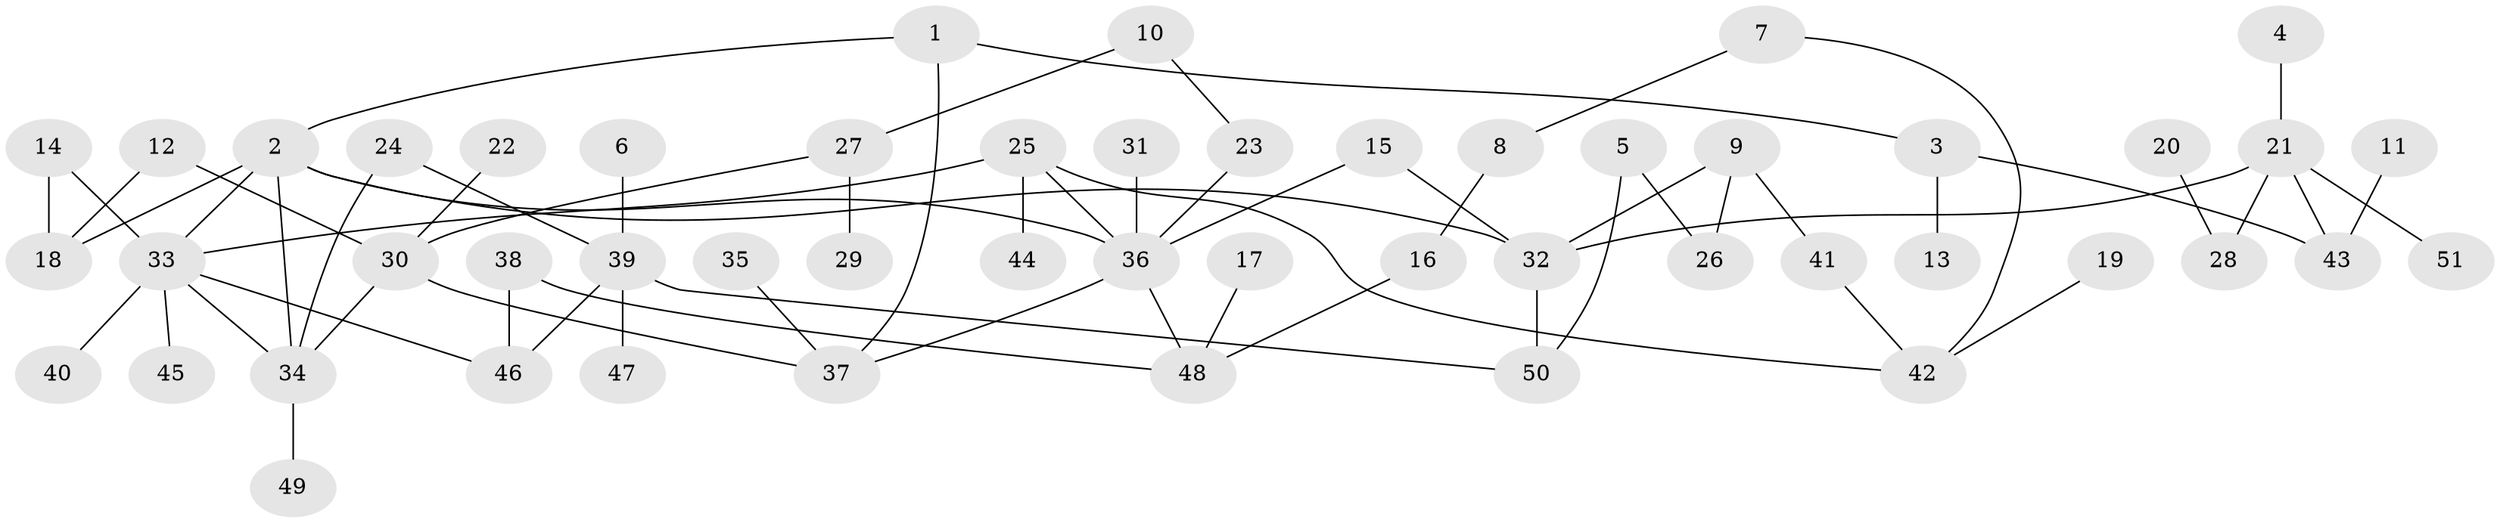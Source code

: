 // original degree distribution, {4: 0.10784313725490197, 7: 0.0196078431372549, 5: 0.049019607843137254, 1: 0.38235294117647056, 6: 0.0196078431372549, 2: 0.30392156862745096, 3: 0.11764705882352941}
// Generated by graph-tools (version 1.1) at 2025/49/03/09/25 03:49:21]
// undirected, 51 vertices, 65 edges
graph export_dot {
graph [start="1"]
  node [color=gray90,style=filled];
  1;
  2;
  3;
  4;
  5;
  6;
  7;
  8;
  9;
  10;
  11;
  12;
  13;
  14;
  15;
  16;
  17;
  18;
  19;
  20;
  21;
  22;
  23;
  24;
  25;
  26;
  27;
  28;
  29;
  30;
  31;
  32;
  33;
  34;
  35;
  36;
  37;
  38;
  39;
  40;
  41;
  42;
  43;
  44;
  45;
  46;
  47;
  48;
  49;
  50;
  51;
  1 -- 2 [weight=1.0];
  1 -- 3 [weight=1.0];
  1 -- 37 [weight=1.0];
  2 -- 18 [weight=1.0];
  2 -- 32 [weight=1.0];
  2 -- 33 [weight=1.0];
  2 -- 34 [weight=1.0];
  2 -- 36 [weight=1.0];
  3 -- 13 [weight=1.0];
  3 -- 43 [weight=1.0];
  4 -- 21 [weight=1.0];
  5 -- 26 [weight=1.0];
  5 -- 50 [weight=1.0];
  6 -- 39 [weight=1.0];
  7 -- 8 [weight=1.0];
  7 -- 42 [weight=1.0];
  8 -- 16 [weight=1.0];
  9 -- 26 [weight=1.0];
  9 -- 32 [weight=1.0];
  9 -- 41 [weight=1.0];
  10 -- 23 [weight=1.0];
  10 -- 27 [weight=1.0];
  11 -- 43 [weight=1.0];
  12 -- 18 [weight=1.0];
  12 -- 30 [weight=1.0];
  14 -- 18 [weight=1.0];
  14 -- 33 [weight=1.0];
  15 -- 32 [weight=1.0];
  15 -- 36 [weight=1.0];
  16 -- 48 [weight=1.0];
  17 -- 48 [weight=1.0];
  19 -- 42 [weight=1.0];
  20 -- 28 [weight=1.0];
  21 -- 28 [weight=1.0];
  21 -- 32 [weight=1.0];
  21 -- 43 [weight=1.0];
  21 -- 51 [weight=1.0];
  22 -- 30 [weight=1.0];
  23 -- 36 [weight=1.0];
  24 -- 34 [weight=1.0];
  24 -- 39 [weight=1.0];
  25 -- 33 [weight=1.0];
  25 -- 36 [weight=1.0];
  25 -- 42 [weight=1.0];
  25 -- 44 [weight=1.0];
  27 -- 29 [weight=1.0];
  27 -- 30 [weight=1.0];
  30 -- 34 [weight=1.0];
  30 -- 37 [weight=1.0];
  31 -- 36 [weight=1.0];
  32 -- 50 [weight=1.0];
  33 -- 34 [weight=1.0];
  33 -- 40 [weight=1.0];
  33 -- 45 [weight=1.0];
  33 -- 46 [weight=1.0];
  34 -- 49 [weight=1.0];
  35 -- 37 [weight=1.0];
  36 -- 37 [weight=1.0];
  36 -- 48 [weight=1.0];
  38 -- 46 [weight=1.0];
  38 -- 48 [weight=1.0];
  39 -- 46 [weight=1.0];
  39 -- 47 [weight=1.0];
  39 -- 50 [weight=1.0];
  41 -- 42 [weight=1.0];
}
